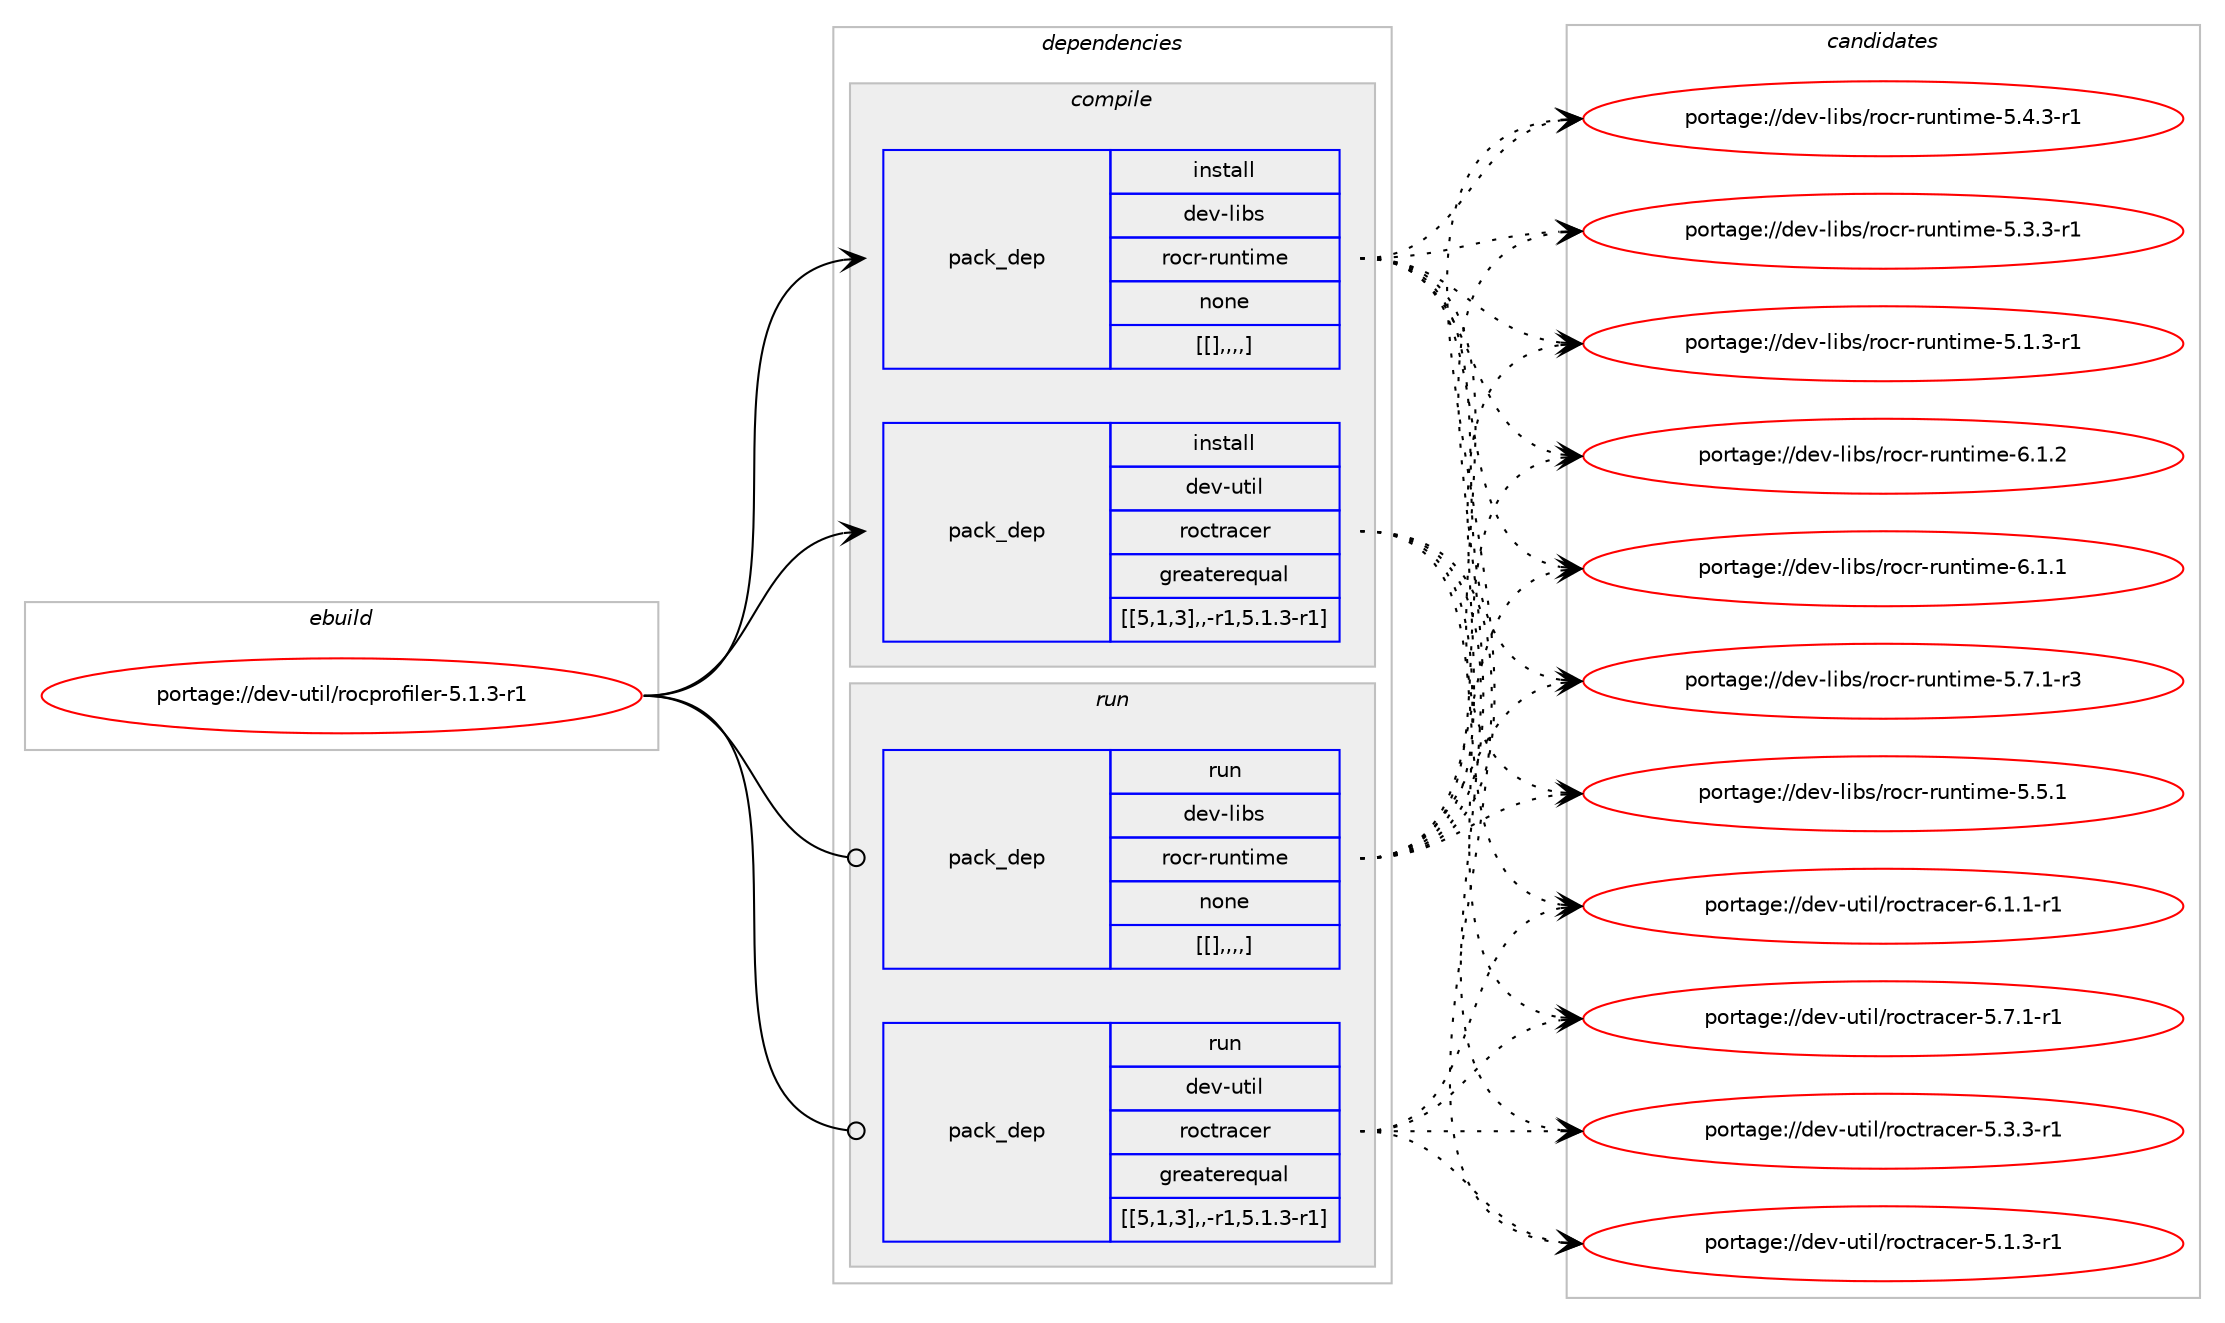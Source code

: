 digraph prolog {

# *************
# Graph options
# *************

newrank=true;
concentrate=true;
compound=true;
graph [rankdir=LR,fontname=Helvetica,fontsize=10,ranksep=1.5];#, ranksep=2.5, nodesep=0.2];
edge  [arrowhead=vee];
node  [fontname=Helvetica,fontsize=10];

# **********
# The ebuild
# **********

subgraph cluster_leftcol {
color=gray;
label=<<i>ebuild</i>>;
id [label="portage://dev-util/rocprofiler-5.1.3-r1", color=red, width=4, href="../dev-util/rocprofiler-5.1.3-r1.svg"];
}

# ****************
# The dependencies
# ****************

subgraph cluster_midcol {
color=gray;
label=<<i>dependencies</i>>;
subgraph cluster_compile {
fillcolor="#eeeeee";
style=filled;
label=<<i>compile</i>>;
subgraph pack163337 {
dependency231261 [label=<<TABLE BORDER="0" CELLBORDER="1" CELLSPACING="0" CELLPADDING="4" WIDTH="220"><TR><TD ROWSPAN="6" CELLPADDING="30">pack_dep</TD></TR><TR><TD WIDTH="110">install</TD></TR><TR><TD>dev-libs</TD></TR><TR><TD>rocr-runtime</TD></TR><TR><TD>none</TD></TR><TR><TD>[[],,,,]</TD></TR></TABLE>>, shape=none, color=blue];
}
id:e -> dependency231261:w [weight=20,style="solid",arrowhead="vee"];
subgraph pack163371 {
dependency231287 [label=<<TABLE BORDER="0" CELLBORDER="1" CELLSPACING="0" CELLPADDING="4" WIDTH="220"><TR><TD ROWSPAN="6" CELLPADDING="30">pack_dep</TD></TR><TR><TD WIDTH="110">install</TD></TR><TR><TD>dev-util</TD></TR><TR><TD>roctracer</TD></TR><TR><TD>greaterequal</TD></TR><TR><TD>[[5,1,3],,-r1,5.1.3-r1]</TD></TR></TABLE>>, shape=none, color=blue];
}
id:e -> dependency231287:w [weight=20,style="solid",arrowhead="vee"];
}
subgraph cluster_compileandrun {
fillcolor="#eeeeee";
style=filled;
label=<<i>compile and run</i>>;
}
subgraph cluster_run {
fillcolor="#eeeeee";
style=filled;
label=<<i>run</i>>;
subgraph pack163388 {
dependency231352 [label=<<TABLE BORDER="0" CELLBORDER="1" CELLSPACING="0" CELLPADDING="4" WIDTH="220"><TR><TD ROWSPAN="6" CELLPADDING="30">pack_dep</TD></TR><TR><TD WIDTH="110">run</TD></TR><TR><TD>dev-libs</TD></TR><TR><TD>rocr-runtime</TD></TR><TR><TD>none</TD></TR><TR><TD>[[],,,,]</TD></TR></TABLE>>, shape=none, color=blue];
}
id:e -> dependency231352:w [weight=20,style="solid",arrowhead="odot"];
subgraph pack163419 {
dependency231358 [label=<<TABLE BORDER="0" CELLBORDER="1" CELLSPACING="0" CELLPADDING="4" WIDTH="220"><TR><TD ROWSPAN="6" CELLPADDING="30">pack_dep</TD></TR><TR><TD WIDTH="110">run</TD></TR><TR><TD>dev-util</TD></TR><TR><TD>roctracer</TD></TR><TR><TD>greaterequal</TD></TR><TR><TD>[[5,1,3],,-r1,5.1.3-r1]</TD></TR></TABLE>>, shape=none, color=blue];
}
id:e -> dependency231358:w [weight=20,style="solid",arrowhead="odot"];
}
}

# **************
# The candidates
# **************

subgraph cluster_choices {
rank=same;
color=gray;
label=<<i>candidates</i>>;

subgraph choice162689 {
color=black;
nodesep=1;
choice1001011184510810598115471141119911445114117110116105109101455446494650 [label="portage://dev-libs/rocr-runtime-6.1.2", color=red, width=4,href="../dev-libs/rocr-runtime-6.1.2.svg"];
choice1001011184510810598115471141119911445114117110116105109101455446494649 [label="portage://dev-libs/rocr-runtime-6.1.1", color=red, width=4,href="../dev-libs/rocr-runtime-6.1.1.svg"];
choice10010111845108105981154711411199114451141171101161051091014553465546494511451 [label="portage://dev-libs/rocr-runtime-5.7.1-r3", color=red, width=4,href="../dev-libs/rocr-runtime-5.7.1-r3.svg"];
choice1001011184510810598115471141119911445114117110116105109101455346534649 [label="portage://dev-libs/rocr-runtime-5.5.1", color=red, width=4,href="../dev-libs/rocr-runtime-5.5.1.svg"];
choice10010111845108105981154711411199114451141171101161051091014553465246514511449 [label="portage://dev-libs/rocr-runtime-5.4.3-r1", color=red, width=4,href="../dev-libs/rocr-runtime-5.4.3-r1.svg"];
choice10010111845108105981154711411199114451141171101161051091014553465146514511449 [label="portage://dev-libs/rocr-runtime-5.3.3-r1", color=red, width=4,href="../dev-libs/rocr-runtime-5.3.3-r1.svg"];
choice10010111845108105981154711411199114451141171101161051091014553464946514511449 [label="portage://dev-libs/rocr-runtime-5.1.3-r1", color=red, width=4,href="../dev-libs/rocr-runtime-5.1.3-r1.svg"];
dependency231261:e -> choice1001011184510810598115471141119911445114117110116105109101455446494650:w [style=dotted,weight="100"];
dependency231261:e -> choice1001011184510810598115471141119911445114117110116105109101455446494649:w [style=dotted,weight="100"];
dependency231261:e -> choice10010111845108105981154711411199114451141171101161051091014553465546494511451:w [style=dotted,weight="100"];
dependency231261:e -> choice1001011184510810598115471141119911445114117110116105109101455346534649:w [style=dotted,weight="100"];
dependency231261:e -> choice10010111845108105981154711411199114451141171101161051091014553465246514511449:w [style=dotted,weight="100"];
dependency231261:e -> choice10010111845108105981154711411199114451141171101161051091014553465146514511449:w [style=dotted,weight="100"];
dependency231261:e -> choice10010111845108105981154711411199114451141171101161051091014553464946514511449:w [style=dotted,weight="100"];
}
subgraph choice162695 {
color=black;
nodesep=1;
choice10010111845117116105108471141119911611497991011144554464946494511449 [label="portage://dev-util/roctracer-6.1.1-r1", color=red, width=4,href="../dev-util/roctracer-6.1.1-r1.svg"];
choice10010111845117116105108471141119911611497991011144553465546494511449 [label="portage://dev-util/roctracer-5.7.1-r1", color=red, width=4,href="../dev-util/roctracer-5.7.1-r1.svg"];
choice10010111845117116105108471141119911611497991011144553465146514511449 [label="portage://dev-util/roctracer-5.3.3-r1", color=red, width=4,href="../dev-util/roctracer-5.3.3-r1.svg"];
choice10010111845117116105108471141119911611497991011144553464946514511449 [label="portage://dev-util/roctracer-5.1.3-r1", color=red, width=4,href="../dev-util/roctracer-5.1.3-r1.svg"];
dependency231287:e -> choice10010111845117116105108471141119911611497991011144554464946494511449:w [style=dotted,weight="100"];
dependency231287:e -> choice10010111845117116105108471141119911611497991011144553465546494511449:w [style=dotted,weight="100"];
dependency231287:e -> choice10010111845117116105108471141119911611497991011144553465146514511449:w [style=dotted,weight="100"];
dependency231287:e -> choice10010111845117116105108471141119911611497991011144553464946514511449:w [style=dotted,weight="100"];
}
subgraph choice162712 {
color=black;
nodesep=1;
choice1001011184510810598115471141119911445114117110116105109101455446494650 [label="portage://dev-libs/rocr-runtime-6.1.2", color=red, width=4,href="../dev-libs/rocr-runtime-6.1.2.svg"];
choice1001011184510810598115471141119911445114117110116105109101455446494649 [label="portage://dev-libs/rocr-runtime-6.1.1", color=red, width=4,href="../dev-libs/rocr-runtime-6.1.1.svg"];
choice10010111845108105981154711411199114451141171101161051091014553465546494511451 [label="portage://dev-libs/rocr-runtime-5.7.1-r3", color=red, width=4,href="../dev-libs/rocr-runtime-5.7.1-r3.svg"];
choice1001011184510810598115471141119911445114117110116105109101455346534649 [label="portage://dev-libs/rocr-runtime-5.5.1", color=red, width=4,href="../dev-libs/rocr-runtime-5.5.1.svg"];
choice10010111845108105981154711411199114451141171101161051091014553465246514511449 [label="portage://dev-libs/rocr-runtime-5.4.3-r1", color=red, width=4,href="../dev-libs/rocr-runtime-5.4.3-r1.svg"];
choice10010111845108105981154711411199114451141171101161051091014553465146514511449 [label="portage://dev-libs/rocr-runtime-5.3.3-r1", color=red, width=4,href="../dev-libs/rocr-runtime-5.3.3-r1.svg"];
choice10010111845108105981154711411199114451141171101161051091014553464946514511449 [label="portage://dev-libs/rocr-runtime-5.1.3-r1", color=red, width=4,href="../dev-libs/rocr-runtime-5.1.3-r1.svg"];
dependency231352:e -> choice1001011184510810598115471141119911445114117110116105109101455446494650:w [style=dotted,weight="100"];
dependency231352:e -> choice1001011184510810598115471141119911445114117110116105109101455446494649:w [style=dotted,weight="100"];
dependency231352:e -> choice10010111845108105981154711411199114451141171101161051091014553465546494511451:w [style=dotted,weight="100"];
dependency231352:e -> choice1001011184510810598115471141119911445114117110116105109101455346534649:w [style=dotted,weight="100"];
dependency231352:e -> choice10010111845108105981154711411199114451141171101161051091014553465246514511449:w [style=dotted,weight="100"];
dependency231352:e -> choice10010111845108105981154711411199114451141171101161051091014553465146514511449:w [style=dotted,weight="100"];
dependency231352:e -> choice10010111845108105981154711411199114451141171101161051091014553464946514511449:w [style=dotted,weight="100"];
}
subgraph choice162792 {
color=black;
nodesep=1;
choice10010111845117116105108471141119911611497991011144554464946494511449 [label="portage://dev-util/roctracer-6.1.1-r1", color=red, width=4,href="../dev-util/roctracer-6.1.1-r1.svg"];
choice10010111845117116105108471141119911611497991011144553465546494511449 [label="portage://dev-util/roctracer-5.7.1-r1", color=red, width=4,href="../dev-util/roctracer-5.7.1-r1.svg"];
choice10010111845117116105108471141119911611497991011144553465146514511449 [label="portage://dev-util/roctracer-5.3.3-r1", color=red, width=4,href="../dev-util/roctracer-5.3.3-r1.svg"];
choice10010111845117116105108471141119911611497991011144553464946514511449 [label="portage://dev-util/roctracer-5.1.3-r1", color=red, width=4,href="../dev-util/roctracer-5.1.3-r1.svg"];
dependency231358:e -> choice10010111845117116105108471141119911611497991011144554464946494511449:w [style=dotted,weight="100"];
dependency231358:e -> choice10010111845117116105108471141119911611497991011144553465546494511449:w [style=dotted,weight="100"];
dependency231358:e -> choice10010111845117116105108471141119911611497991011144553465146514511449:w [style=dotted,weight="100"];
dependency231358:e -> choice10010111845117116105108471141119911611497991011144553464946514511449:w [style=dotted,weight="100"];
}
}

}
